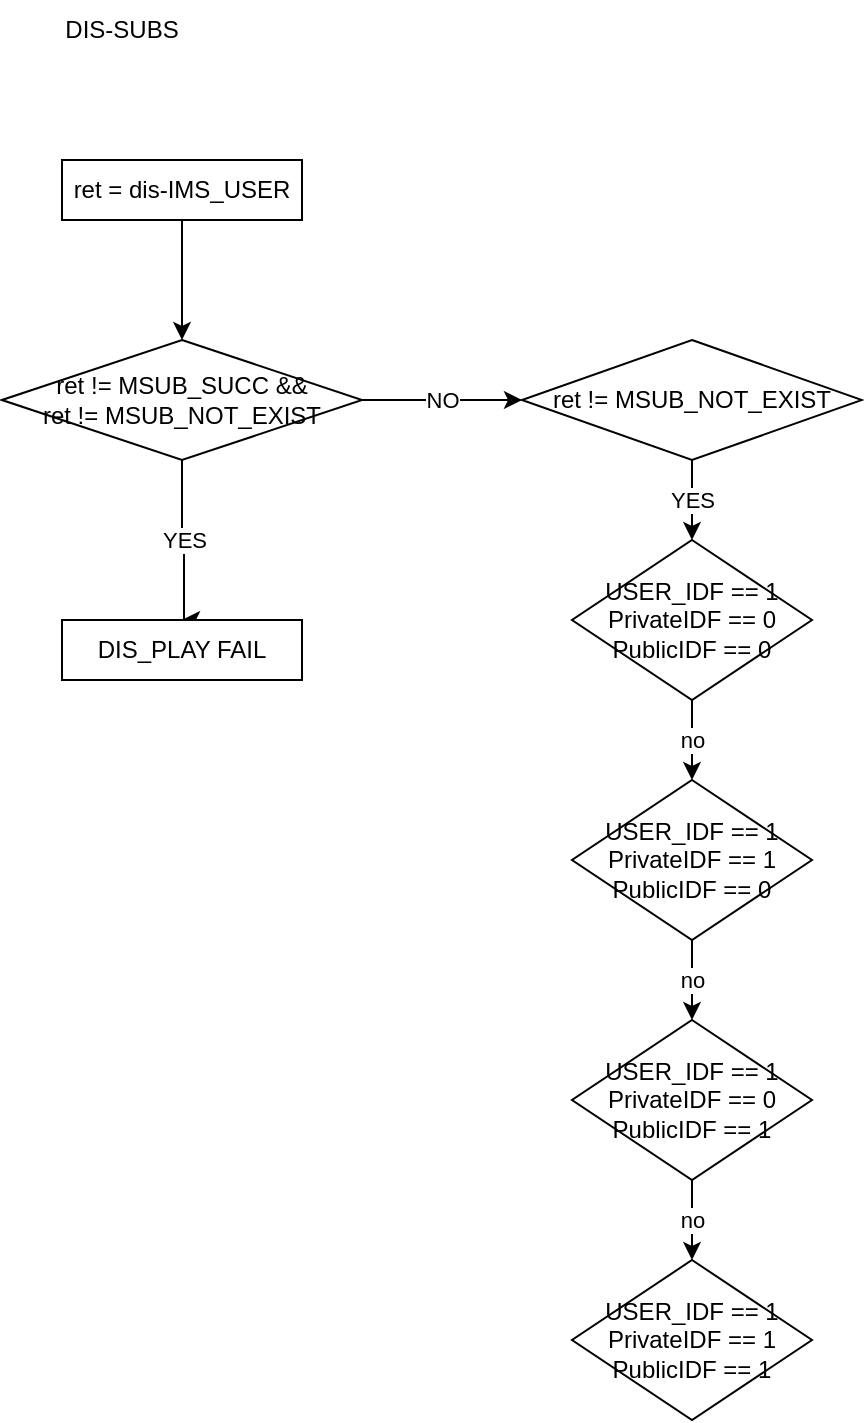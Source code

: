 <mxfile version="27.0.5">
  <diagram name="페이지-1" id="6sfO0u3p30ulnD89UriR">
    <mxGraphModel dx="679" dy="354" grid="1" gridSize="10" guides="1" tooltips="1" connect="1" arrows="1" fold="1" page="1" pageScale="1" pageWidth="827" pageHeight="1169" math="0" shadow="0">
      <root>
        <mxCell id="0" />
        <mxCell id="1" parent="0" />
        <mxCell id="8ki2eHqFHTEiISN-BCEP-15" value="no" style="edgeStyle=orthogonalEdgeStyle;rounded=0;orthogonalLoop=1;jettySize=auto;html=1;exitX=0.5;exitY=1;exitDx=0;exitDy=0;entryX=0.5;entryY=0;entryDx=0;entryDy=0;" parent="1" source="8ki2eHqFHTEiISN-BCEP-4" target="8ki2eHqFHTEiISN-BCEP-5" edge="1">
          <mxGeometry relative="1" as="geometry" />
        </mxCell>
        <mxCell id="8ki2eHqFHTEiISN-BCEP-4" value="USER_IDF == 1&lt;div&gt;PrivateIDF == 0&lt;/div&gt;&lt;div&gt;PublicIDF == 0&lt;/div&gt;" style="rhombus;whiteSpace=wrap;html=1;" parent="1" vertex="1">
          <mxGeometry x="295" y="310" width="120" height="80" as="geometry" />
        </mxCell>
        <mxCell id="8ki2eHqFHTEiISN-BCEP-17" value="no" style="edgeStyle=orthogonalEdgeStyle;rounded=0;orthogonalLoop=1;jettySize=auto;html=1;exitX=0.5;exitY=1;exitDx=0;exitDy=0;entryX=0.5;entryY=0;entryDx=0;entryDy=0;" parent="1" source="8ki2eHqFHTEiISN-BCEP-5" target="8ki2eHqFHTEiISN-BCEP-6" edge="1">
          <mxGeometry relative="1" as="geometry" />
        </mxCell>
        <mxCell id="8ki2eHqFHTEiISN-BCEP-5" value="USER_IDF == 1&lt;div&gt;PrivateIDF == 1&lt;/div&gt;&lt;div&gt;PublicIDF == 0&lt;/div&gt;" style="rhombus;whiteSpace=wrap;html=1;" parent="1" vertex="1">
          <mxGeometry x="295" y="430" width="120" height="80" as="geometry" />
        </mxCell>
        <mxCell id="8ki2eHqFHTEiISN-BCEP-18" value="no" style="edgeStyle=orthogonalEdgeStyle;rounded=0;orthogonalLoop=1;jettySize=auto;html=1;exitX=0.5;exitY=1;exitDx=0;exitDy=0;entryX=0.5;entryY=0;entryDx=0;entryDy=0;" parent="1" source="8ki2eHqFHTEiISN-BCEP-6" target="8ki2eHqFHTEiISN-BCEP-8" edge="1">
          <mxGeometry relative="1" as="geometry" />
        </mxCell>
        <mxCell id="8ki2eHqFHTEiISN-BCEP-6" value="USER_IDF == 1&lt;div&gt;PrivateIDF == 0&lt;/div&gt;&lt;div&gt;PublicIDF == 1&lt;/div&gt;" style="rhombus;whiteSpace=wrap;html=1;" parent="1" vertex="1">
          <mxGeometry x="295" y="550" width="120" height="80" as="geometry" />
        </mxCell>
        <mxCell id="8ki2eHqFHTEiISN-BCEP-8" value="USER_IDF == 1&lt;div&gt;PrivateIDF == 1&lt;/div&gt;&lt;div&gt;PublicIDF == 1&lt;/div&gt;" style="rhombus;whiteSpace=wrap;html=1;" parent="1" vertex="1">
          <mxGeometry x="295" y="670" width="120" height="80" as="geometry" />
        </mxCell>
        <mxCell id="5ydEreZdV_bBArX5orX0-1" value="DIS-SUBS" style="text;html=1;align=center;verticalAlign=middle;whiteSpace=wrap;rounded=0;" vertex="1" parent="1">
          <mxGeometry x="40" y="40" width="60" height="30" as="geometry" />
        </mxCell>
        <mxCell id="5ydEreZdV_bBArX5orX0-7" style="edgeStyle=orthogonalEdgeStyle;rounded=0;orthogonalLoop=1;jettySize=auto;html=1;exitX=0.5;exitY=1;exitDx=0;exitDy=0;" edge="1" parent="1" source="5ydEreZdV_bBArX5orX0-6" target="5ydEreZdV_bBArX5orX0-8">
          <mxGeometry relative="1" as="geometry">
            <mxPoint x="100" y="180" as="targetPoint" />
          </mxGeometry>
        </mxCell>
        <mxCell id="5ydEreZdV_bBArX5orX0-6" value="ret = dis-IMS_USER" style="rounded=0;whiteSpace=wrap;html=1;" vertex="1" parent="1">
          <mxGeometry x="40" y="120" width="120" height="30" as="geometry" />
        </mxCell>
        <mxCell id="5ydEreZdV_bBArX5orX0-9" value="YES" style="edgeStyle=orthogonalEdgeStyle;rounded=0;orthogonalLoop=1;jettySize=auto;html=1;exitX=0.5;exitY=1;exitDx=0;exitDy=0;" edge="1" parent="1" source="5ydEreZdV_bBArX5orX0-8">
          <mxGeometry relative="1" as="geometry">
            <mxPoint x="100" y="350" as="targetPoint" />
            <Array as="points">
              <mxPoint x="100" y="310" />
              <mxPoint x="101" y="310" />
            </Array>
          </mxGeometry>
        </mxCell>
        <mxCell id="5ydEreZdV_bBArX5orX0-13" value="NO" style="edgeStyle=orthogonalEdgeStyle;rounded=0;orthogonalLoop=1;jettySize=auto;html=1;exitX=1;exitY=0.5;exitDx=0;exitDy=0;entryX=0;entryY=0.5;entryDx=0;entryDy=0;" edge="1" parent="1" source="5ydEreZdV_bBArX5orX0-8" target="5ydEreZdV_bBArX5orX0-12">
          <mxGeometry relative="1" as="geometry" />
        </mxCell>
        <mxCell id="5ydEreZdV_bBArX5orX0-8" value="ret != MSUB_SUCC &amp;amp;&amp;amp;&lt;div&gt;ret != MSUB_NOT_EXIST&lt;/div&gt;" style="rhombus;whiteSpace=wrap;html=1;" vertex="1" parent="1">
          <mxGeometry x="10" y="210" width="180" height="60" as="geometry" />
        </mxCell>
        <mxCell id="5ydEreZdV_bBArX5orX0-10" value="DIS_PLAY FAIL" style="rounded=0;whiteSpace=wrap;html=1;" vertex="1" parent="1">
          <mxGeometry x="40" y="350" width="120" height="30" as="geometry" />
        </mxCell>
        <mxCell id="5ydEreZdV_bBArX5orX0-15" value="YES" style="edgeStyle=orthogonalEdgeStyle;rounded=0;orthogonalLoop=1;jettySize=auto;html=1;exitX=0.5;exitY=1;exitDx=0;exitDy=0;entryX=0.5;entryY=0;entryDx=0;entryDy=0;" edge="1" parent="1" source="5ydEreZdV_bBArX5orX0-12" target="8ki2eHqFHTEiISN-BCEP-4">
          <mxGeometry relative="1" as="geometry" />
        </mxCell>
        <mxCell id="5ydEreZdV_bBArX5orX0-12" value="ret != MSUB_NOT_EXIST" style="rhombus;whiteSpace=wrap;html=1;" vertex="1" parent="1">
          <mxGeometry x="270" y="210" width="170" height="60" as="geometry" />
        </mxCell>
      </root>
    </mxGraphModel>
  </diagram>
</mxfile>
